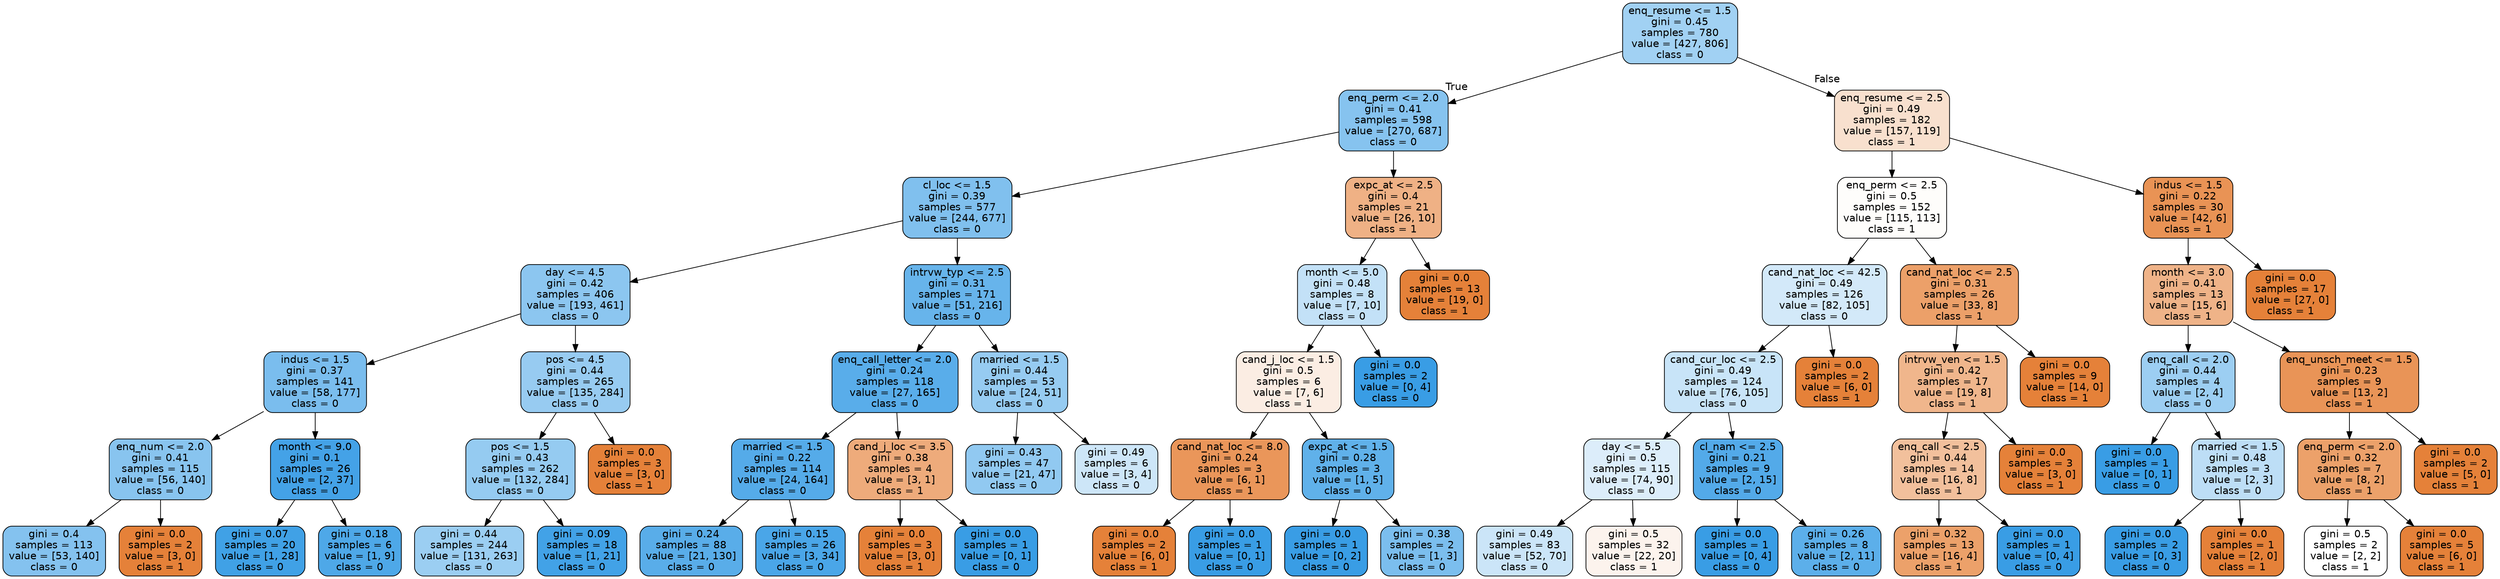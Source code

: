 digraph Tree {
node [shape=box, style="filled, rounded", color="black", fontname=helvetica] ;
edge [fontname=helvetica] ;
0 [label="enq_resume <= 1.5\ngini = 0.45\nsamples = 780\nvalue = [427, 806]\nclass = 0", fillcolor="#399de578"] ;
1 [label="enq_perm <= 2.0\ngini = 0.41\nsamples = 598\nvalue = [270, 687]\nclass = 0", fillcolor="#399de59b"] ;
0 -> 1 [labeldistance=2.5, labelangle=45, headlabel="True"] ;
2 [label="cl_loc <= 1.5\ngini = 0.39\nsamples = 577\nvalue = [244, 677]\nclass = 0", fillcolor="#399de5a3"] ;
1 -> 2 ;
3 [label="day <= 4.5\ngini = 0.42\nsamples = 406\nvalue = [193, 461]\nclass = 0", fillcolor="#399de594"] ;
2 -> 3 ;
4 [label="indus <= 1.5\ngini = 0.37\nsamples = 141\nvalue = [58, 177]\nclass = 0", fillcolor="#399de5ab"] ;
3 -> 4 ;
5 [label="enq_num <= 2.0\ngini = 0.41\nsamples = 115\nvalue = [56, 140]\nclass = 0", fillcolor="#399de599"] ;
4 -> 5 ;
6 [label="gini = 0.4\nsamples = 113\nvalue = [53, 140]\nclass = 0", fillcolor="#399de59e"] ;
5 -> 6 ;
7 [label="gini = 0.0\nsamples = 2\nvalue = [3, 0]\nclass = 1", fillcolor="#e58139ff"] ;
5 -> 7 ;
8 [label="month <= 9.0\ngini = 0.1\nsamples = 26\nvalue = [2, 37]\nclass = 0", fillcolor="#399de5f1"] ;
4 -> 8 ;
9 [label="gini = 0.07\nsamples = 20\nvalue = [1, 28]\nclass = 0", fillcolor="#399de5f6"] ;
8 -> 9 ;
10 [label="gini = 0.18\nsamples = 6\nvalue = [1, 9]\nclass = 0", fillcolor="#399de5e3"] ;
8 -> 10 ;
11 [label="pos <= 4.5\ngini = 0.44\nsamples = 265\nvalue = [135, 284]\nclass = 0", fillcolor="#399de586"] ;
3 -> 11 ;
12 [label="pos <= 1.5\ngini = 0.43\nsamples = 262\nvalue = [132, 284]\nclass = 0", fillcolor="#399de588"] ;
11 -> 12 ;
13 [label="gini = 0.44\nsamples = 244\nvalue = [131, 263]\nclass = 0", fillcolor="#399de580"] ;
12 -> 13 ;
14 [label="gini = 0.09\nsamples = 18\nvalue = [1, 21]\nclass = 0", fillcolor="#399de5f3"] ;
12 -> 14 ;
15 [label="gini = 0.0\nsamples = 3\nvalue = [3, 0]\nclass = 1", fillcolor="#e58139ff"] ;
11 -> 15 ;
16 [label="intrvw_typ <= 2.5\ngini = 0.31\nsamples = 171\nvalue = [51, 216]\nclass = 0", fillcolor="#399de5c3"] ;
2 -> 16 ;
17 [label="enq_call_letter <= 2.0\ngini = 0.24\nsamples = 118\nvalue = [27, 165]\nclass = 0", fillcolor="#399de5d5"] ;
16 -> 17 ;
18 [label="married <= 1.5\ngini = 0.22\nsamples = 114\nvalue = [24, 164]\nclass = 0", fillcolor="#399de5da"] ;
17 -> 18 ;
19 [label="gini = 0.24\nsamples = 88\nvalue = [21, 130]\nclass = 0", fillcolor="#399de5d6"] ;
18 -> 19 ;
20 [label="gini = 0.15\nsamples = 26\nvalue = [3, 34]\nclass = 0", fillcolor="#399de5e9"] ;
18 -> 20 ;
21 [label="cand_j_loc <= 3.5\ngini = 0.38\nsamples = 4\nvalue = [3, 1]\nclass = 1", fillcolor="#e58139aa"] ;
17 -> 21 ;
22 [label="gini = 0.0\nsamples = 3\nvalue = [3, 0]\nclass = 1", fillcolor="#e58139ff"] ;
21 -> 22 ;
23 [label="gini = 0.0\nsamples = 1\nvalue = [0, 1]\nclass = 0", fillcolor="#399de5ff"] ;
21 -> 23 ;
24 [label="married <= 1.5\ngini = 0.44\nsamples = 53\nvalue = [24, 51]\nclass = 0", fillcolor="#399de587"] ;
16 -> 24 ;
25 [label="gini = 0.43\nsamples = 47\nvalue = [21, 47]\nclass = 0", fillcolor="#399de58d"] ;
24 -> 25 ;
26 [label="gini = 0.49\nsamples = 6\nvalue = [3, 4]\nclass = 0", fillcolor="#399de540"] ;
24 -> 26 ;
27 [label="expc_at <= 2.5\ngini = 0.4\nsamples = 21\nvalue = [26, 10]\nclass = 1", fillcolor="#e581399d"] ;
1 -> 27 ;
28 [label="month <= 5.0\ngini = 0.48\nsamples = 8\nvalue = [7, 10]\nclass = 0", fillcolor="#399de54d"] ;
27 -> 28 ;
29 [label="cand_j_loc <= 1.5\ngini = 0.5\nsamples = 6\nvalue = [7, 6]\nclass = 1", fillcolor="#e5813924"] ;
28 -> 29 ;
30 [label="cand_nat_loc <= 8.0\ngini = 0.24\nsamples = 3\nvalue = [6, 1]\nclass = 1", fillcolor="#e58139d4"] ;
29 -> 30 ;
31 [label="gini = 0.0\nsamples = 2\nvalue = [6, 0]\nclass = 1", fillcolor="#e58139ff"] ;
30 -> 31 ;
32 [label="gini = 0.0\nsamples = 1\nvalue = [0, 1]\nclass = 0", fillcolor="#399de5ff"] ;
30 -> 32 ;
33 [label="expc_at <= 1.5\ngini = 0.28\nsamples = 3\nvalue = [1, 5]\nclass = 0", fillcolor="#399de5cc"] ;
29 -> 33 ;
34 [label="gini = 0.0\nsamples = 1\nvalue = [0, 2]\nclass = 0", fillcolor="#399de5ff"] ;
33 -> 34 ;
35 [label="gini = 0.38\nsamples = 2\nvalue = [1, 3]\nclass = 0", fillcolor="#399de5aa"] ;
33 -> 35 ;
36 [label="gini = 0.0\nsamples = 2\nvalue = [0, 4]\nclass = 0", fillcolor="#399de5ff"] ;
28 -> 36 ;
37 [label="gini = 0.0\nsamples = 13\nvalue = [19, 0]\nclass = 1", fillcolor="#e58139ff"] ;
27 -> 37 ;
38 [label="enq_resume <= 2.5\ngini = 0.49\nsamples = 182\nvalue = [157, 119]\nclass = 1", fillcolor="#e581393e"] ;
0 -> 38 [labeldistance=2.5, labelangle=-45, headlabel="False"] ;
39 [label="enq_perm <= 2.5\ngini = 0.5\nsamples = 152\nvalue = [115, 113]\nclass = 1", fillcolor="#e5813904"] ;
38 -> 39 ;
40 [label="cand_nat_loc <= 42.5\ngini = 0.49\nsamples = 126\nvalue = [82, 105]\nclass = 0", fillcolor="#399de538"] ;
39 -> 40 ;
41 [label="cand_cur_loc <= 2.5\ngini = 0.49\nsamples = 124\nvalue = [76, 105]\nclass = 0", fillcolor="#399de546"] ;
40 -> 41 ;
42 [label="day <= 5.5\ngini = 0.5\nsamples = 115\nvalue = [74, 90]\nclass = 0", fillcolor="#399de52d"] ;
41 -> 42 ;
43 [label="gini = 0.49\nsamples = 83\nvalue = [52, 70]\nclass = 0", fillcolor="#399de542"] ;
42 -> 43 ;
44 [label="gini = 0.5\nsamples = 32\nvalue = [22, 20]\nclass = 1", fillcolor="#e5813917"] ;
42 -> 44 ;
45 [label="cl_nam <= 2.5\ngini = 0.21\nsamples = 9\nvalue = [2, 15]\nclass = 0", fillcolor="#399de5dd"] ;
41 -> 45 ;
46 [label="gini = 0.0\nsamples = 1\nvalue = [0, 4]\nclass = 0", fillcolor="#399de5ff"] ;
45 -> 46 ;
47 [label="gini = 0.26\nsamples = 8\nvalue = [2, 11]\nclass = 0", fillcolor="#399de5d1"] ;
45 -> 47 ;
48 [label="gini = 0.0\nsamples = 2\nvalue = [6, 0]\nclass = 1", fillcolor="#e58139ff"] ;
40 -> 48 ;
49 [label="cand_nat_loc <= 2.5\ngini = 0.31\nsamples = 26\nvalue = [33, 8]\nclass = 1", fillcolor="#e58139c1"] ;
39 -> 49 ;
50 [label="intrvw_ven <= 1.5\ngini = 0.42\nsamples = 17\nvalue = [19, 8]\nclass = 1", fillcolor="#e5813994"] ;
49 -> 50 ;
51 [label="enq_call <= 2.5\ngini = 0.44\nsamples = 14\nvalue = [16, 8]\nclass = 1", fillcolor="#e581397f"] ;
50 -> 51 ;
52 [label="gini = 0.32\nsamples = 13\nvalue = [16, 4]\nclass = 1", fillcolor="#e58139bf"] ;
51 -> 52 ;
53 [label="gini = 0.0\nsamples = 1\nvalue = [0, 4]\nclass = 0", fillcolor="#399de5ff"] ;
51 -> 53 ;
54 [label="gini = 0.0\nsamples = 3\nvalue = [3, 0]\nclass = 1", fillcolor="#e58139ff"] ;
50 -> 54 ;
55 [label="gini = 0.0\nsamples = 9\nvalue = [14, 0]\nclass = 1", fillcolor="#e58139ff"] ;
49 -> 55 ;
56 [label="indus <= 1.5\ngini = 0.22\nsamples = 30\nvalue = [42, 6]\nclass = 1", fillcolor="#e58139db"] ;
38 -> 56 ;
57 [label="month <= 3.0\ngini = 0.41\nsamples = 13\nvalue = [15, 6]\nclass = 1", fillcolor="#e5813999"] ;
56 -> 57 ;
58 [label="enq_call <= 2.0\ngini = 0.44\nsamples = 4\nvalue = [2, 4]\nclass = 0", fillcolor="#399de57f"] ;
57 -> 58 ;
59 [label="gini = 0.0\nsamples = 1\nvalue = [0, 1]\nclass = 0", fillcolor="#399de5ff"] ;
58 -> 59 ;
60 [label="married <= 1.5\ngini = 0.48\nsamples = 3\nvalue = [2, 3]\nclass = 0", fillcolor="#399de555"] ;
58 -> 60 ;
61 [label="gini = 0.0\nsamples = 2\nvalue = [0, 3]\nclass = 0", fillcolor="#399de5ff"] ;
60 -> 61 ;
62 [label="gini = 0.0\nsamples = 1\nvalue = [2, 0]\nclass = 1", fillcolor="#e58139ff"] ;
60 -> 62 ;
63 [label="enq_unsch_meet <= 1.5\ngini = 0.23\nsamples = 9\nvalue = [13, 2]\nclass = 1", fillcolor="#e58139d8"] ;
57 -> 63 ;
64 [label="enq_perm <= 2.0\ngini = 0.32\nsamples = 7\nvalue = [8, 2]\nclass = 1", fillcolor="#e58139bf"] ;
63 -> 64 ;
65 [label="gini = 0.5\nsamples = 2\nvalue = [2, 2]\nclass = 1", fillcolor="#e5813900"] ;
64 -> 65 ;
66 [label="gini = 0.0\nsamples = 5\nvalue = [6, 0]\nclass = 1", fillcolor="#e58139ff"] ;
64 -> 66 ;
67 [label="gini = 0.0\nsamples = 2\nvalue = [5, 0]\nclass = 1", fillcolor="#e58139ff"] ;
63 -> 67 ;
68 [label="gini = 0.0\nsamples = 17\nvalue = [27, 0]\nclass = 1", fillcolor="#e58139ff"] ;
56 -> 68 ;
}